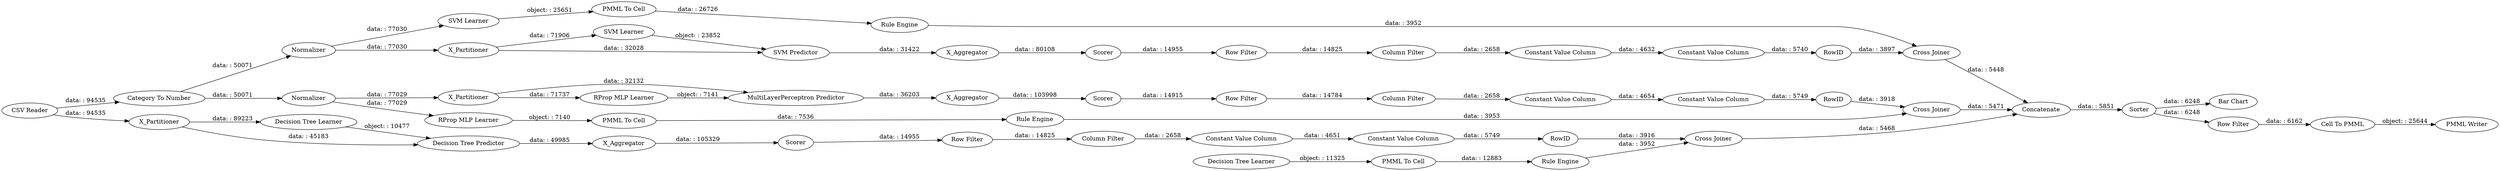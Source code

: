 digraph {
	"696829882228187646_31" [label="Decision Tree Learner"]
	"2599874658039483633_28" [label="PMML To Cell"]
	"1381706072361610912_35" [label="Rule Engine"]
	"61203932016337197_292" [label="Constant Value Column"]
	"-8692159396885809025_40" [label=Scorer]
	"-8692159396885809025_32" [label="MultiLayerPerceptron Predictor"]
	"1381706072361610912_33" [label="SVM Learner"]
	"6578791467354281101_2" [label=X_Partitioner]
	"2599874658039483633_33" [label="Decision Tree Learner"]
	"-2647308116121407800_9" [label="Row Filter"]
	"6683571660495281918_34" [label="Rule Engine"]
	"-183711350447911573_290" [label="Constant Value Column"]
	"-8692159396885809025_31" [label="RProp MLP Learner"]
	"-183711350447911573_292" [label="Constant Value Column"]
	"-2647308116121407800_294" [label="Column Filter"]
	"-183711350447911573_294" [label="Column Filter"]
	"6578791467354281101_41" [label=Scorer]
	"-5815556329788367738_62" [label="CSV Reader"]
	"6578791467354281101_40" [label=Normalizer]
	"1381706072361610912_34" [label="PMML To Cell"]
	"696829882228187646_32" [label="Decision Tree Predictor"]
	"61203932016337197_9" [label="Row Filter"]
	"6683571660495281918_22" [label="PMML To Cell"]
	"-8692159396885809025_7" [label=X_Aggregator]
	"6578791467354281101_7" [label=X_Aggregator]
	"-2647308116121407800_292" [label="Constant Value Column"]
	"-5815556329788367738_52" [label=Sorter]
	"-5815556329788367738_61" [label="PMML Writer"]
	"-5815556329788367738_54" [label="Cell To PMML"]
	"-183711350447911573_293" [label=RowID]
	"-8692159396885809025_2" [label=X_Partitioner]
	"-2647308116121407800_293" [label=RowID]
	"61203932016337197_293" [label=RowID]
	"2599874658039483633_34" [label="Rule Engine"]
	"-5815556329788367738_58" [label="Category To Number"]
	"61203932016337197_290" [label="Constant Value Column"]
	"696829882228187646_2" [label=X_Partitioner]
	"696829882228187646_7" [label=X_Aggregator]
	"-5815556329788367738_59" [label="Bar Chart"]
	"696829882228187646_38" [label="Cross Joiner"]
	"6578791467354281101_39" [label="Cross Joiner"]
	"-2647308116121407800_290" [label="Constant Value Column"]
	"696829882228187646_39" [label=Scorer]
	"6578791467354281101_31" [label="SVM Learner"]
	"-183711350447911573_9" [label="Row Filter"]
	"6578791467354281101_32" [label="SVM Predictor"]
	"-5815556329788367738_53" [label="Row Filter"]
	"-8692159396885809025_38" [label="Cross Joiner"]
	"-5815556329788367738_60" [label=Concatenate]
	"-8692159396885809025_39" [label=Normalizer]
	"6683571660495281918_35" [label="RProp MLP Learner"]
	"61203932016337197_294" [label="Column Filter"]
	"-8692159396885809025_32" -> "-8692159396885809025_7" [label="data: : 36203"]
	"6578791467354281101_41" -> "-183711350447911573_9" [label="data: : 14955"]
	"1381706072361610912_35" -> "6578791467354281101_39" [label="data: : 3952"]
	"-2647308116121407800_290" -> "-2647308116121407800_292" [label="data: : 4651"]
	"61203932016337197_9" -> "61203932016337197_294" [label="data: : 14784"]
	"-8692159396885809025_2" -> "-8692159396885809025_31" [label="data: : 71737"]
	"6578791467354281101_39" -> "-5815556329788367738_60" [label="data: : 5448"]
	"-183711350447911573_292" -> "-183711350447911573_293" [label="data: : 5740"]
	"61203932016337197_290" -> "61203932016337197_292" [label="data: : 4654"]
	"6578791467354281101_31" -> "6578791467354281101_32" [label="object: : 23852"]
	"6578791467354281101_2" -> "6578791467354281101_31" [label="data: : 71906"]
	"696829882228187646_32" -> "696829882228187646_7" [label="data: : 49985"]
	"6683571660495281918_22" -> "6683571660495281918_34" [label="data: : 7536"]
	"-2647308116121407800_9" -> "-2647308116121407800_294" [label="data: : 14825"]
	"2599874658039483633_33" -> "2599874658039483633_28" [label="object: : 11325"]
	"-5815556329788367738_53" -> "-5815556329788367738_54" [label="data: : 6162"]
	"-8692159396885809025_31" -> "-8692159396885809025_32" [label="object: : 7141"]
	"2599874658039483633_34" -> "696829882228187646_38" [label="data: : 3952"]
	"-5815556329788367738_52" -> "-5815556329788367738_53" [label="data: : 6248"]
	"1381706072361610912_33" -> "1381706072361610912_34" [label="object: : 25651"]
	"61203932016337197_292" -> "61203932016337197_293" [label="data: : 5749"]
	"-183711350447911573_290" -> "-183711350447911573_292" [label="data: : 4632"]
	"-2647308116121407800_294" -> "-2647308116121407800_290" [label="data: : 2658"]
	"-2647308116121407800_293" -> "696829882228187646_38" [label="data: : 3916"]
	"696829882228187646_2" -> "696829882228187646_31" [label="data: : 89223"]
	"696829882228187646_7" -> "696829882228187646_39" [label="data: : 105329"]
	"6578791467354281101_7" -> "6578791467354281101_41" [label="data: : 80108"]
	"-183711350447911573_293" -> "6578791467354281101_39" [label="data: : 3897"]
	"-5815556329788367738_58" -> "6578791467354281101_40" [label="data: : 50071"]
	"61203932016337197_293" -> "-8692159396885809025_38" [label="data: : 3918"]
	"-5815556329788367738_62" -> "696829882228187646_2" [label="data: : 94535"]
	"-5815556329788367738_54" -> "-5815556329788367738_61" [label="object: : 25644"]
	"-8692159396885809025_7" -> "-8692159396885809025_40" [label="data: : 103998"]
	"696829882228187646_38" -> "-5815556329788367738_60" [label="data: : 5468"]
	"-8692159396885809025_2" -> "-8692159396885809025_32" [label="data: : 32132"]
	"2599874658039483633_28" -> "2599874658039483633_34" [label="data: : 12883"]
	"6683571660495281918_35" -> "6683571660495281918_22" [label="object: : 7140"]
	"6683571660495281918_34" -> "-8692159396885809025_38" [label="data: : 3953"]
	"-8692159396885809025_39" -> "-8692159396885809025_2" [label="data: : 77029"]
	"-2647308116121407800_292" -> "-2647308116121407800_293" [label="data: : 5749"]
	"-5815556329788367738_58" -> "-8692159396885809025_39" [label="data: : 50071"]
	"6578791467354281101_40" -> "1381706072361610912_33" [label="data: : 77030"]
	"696829882228187646_39" -> "-2647308116121407800_9" [label="data: : 14955"]
	"-8692159396885809025_39" -> "6683571660495281918_35" [label="data: : 77029"]
	"1381706072361610912_34" -> "1381706072361610912_35" [label="data: : 26726"]
	"-5815556329788367738_52" -> "-5815556329788367738_59" [label="data: : 6248"]
	"-5815556329788367738_60" -> "-5815556329788367738_52" [label="data: : 5851"]
	"696829882228187646_31" -> "696829882228187646_32" [label="object: : 10477"]
	"-8692159396885809025_40" -> "61203932016337197_9" [label="data: : 14915"]
	"61203932016337197_294" -> "61203932016337197_290" [label="data: : 2658"]
	"-5815556329788367738_62" -> "-5815556329788367738_58" [label="data: : 94535"]
	"-183711350447911573_9" -> "-183711350447911573_294" [label="data: : 14825"]
	"-8692159396885809025_38" -> "-5815556329788367738_60" [label="data: : 5471"]
	"6578791467354281101_32" -> "6578791467354281101_7" [label="data: : 31422"]
	"6578791467354281101_40" -> "6578791467354281101_2" [label="data: : 77030"]
	"6578791467354281101_2" -> "6578791467354281101_32" [label="data: : 32028"]
	"-183711350447911573_294" -> "-183711350447911573_290" [label="data: : 2658"]
	"696829882228187646_2" -> "696829882228187646_32" [label="data: : 45183"]
	rankdir=LR
}
